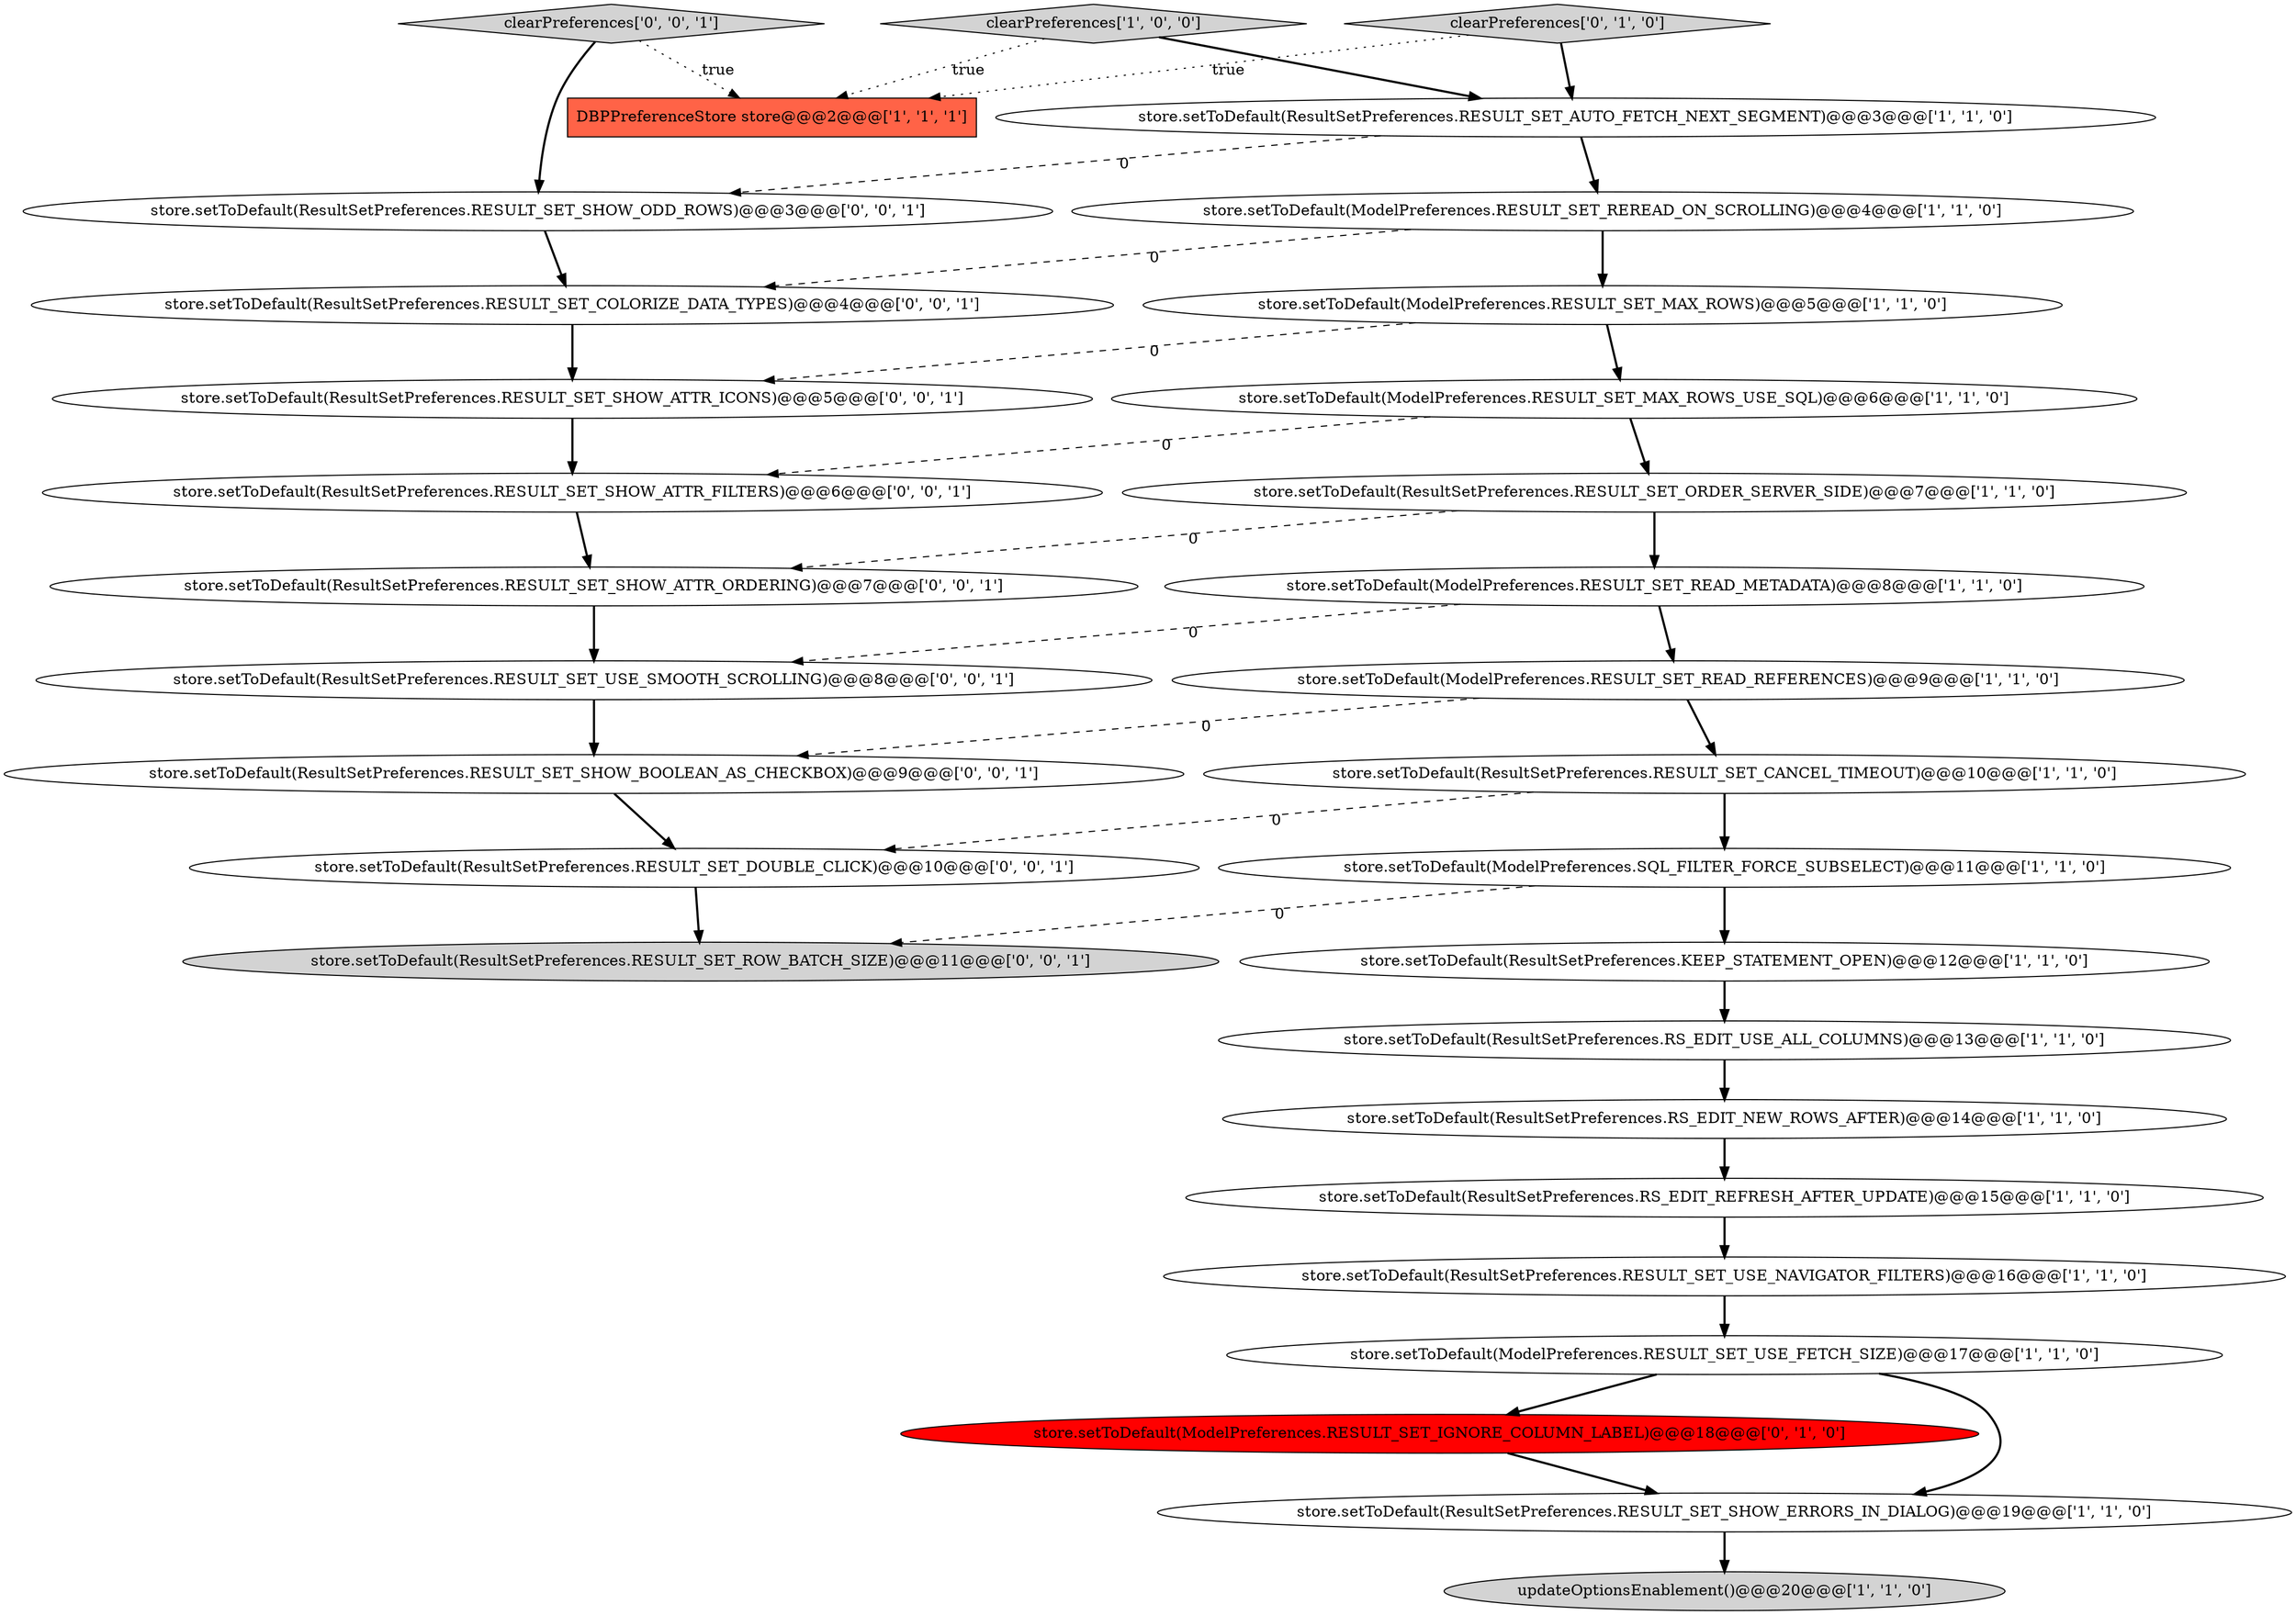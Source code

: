 digraph {
24 [style = filled, label = "store.setToDefault(ResultSetPreferences.RESULT_SET_DOUBLE_CLICK)@@@10@@@['0', '0', '1']", fillcolor = white, shape = ellipse image = "AAA0AAABBB3BBB"];
7 [style = filled, label = "store.setToDefault(ResultSetPreferences.RESULT_SET_CANCEL_TIMEOUT)@@@10@@@['1', '1', '0']", fillcolor = white, shape = ellipse image = "AAA0AAABBB1BBB"];
3 [style = filled, label = "store.setToDefault(ResultSetPreferences.RS_EDIT_USE_ALL_COLUMNS)@@@13@@@['1', '1', '0']", fillcolor = white, shape = ellipse image = "AAA0AAABBB1BBB"];
22 [style = filled, label = "store.setToDefault(ResultSetPreferences.RESULT_SET_SHOW_ODD_ROWS)@@@3@@@['0', '0', '1']", fillcolor = white, shape = ellipse image = "AAA0AAABBB3BBB"];
29 [style = filled, label = "store.setToDefault(ResultSetPreferences.RESULT_SET_USE_SMOOTH_SCROLLING)@@@8@@@['0', '0', '1']", fillcolor = white, shape = ellipse image = "AAA0AAABBB3BBB"];
8 [style = filled, label = "store.setToDefault(ResultSetPreferences.RESULT_SET_AUTO_FETCH_NEXT_SEGMENT)@@@3@@@['1', '1', '0']", fillcolor = white, shape = ellipse image = "AAA0AAABBB1BBB"];
30 [style = filled, label = "clearPreferences['0', '0', '1']", fillcolor = lightgray, shape = diamond image = "AAA0AAABBB3BBB"];
13 [style = filled, label = "clearPreferences['1', '0', '0']", fillcolor = lightgray, shape = diamond image = "AAA0AAABBB1BBB"];
28 [style = filled, label = "store.setToDefault(ResultSetPreferences.RESULT_SET_COLORIZE_DATA_TYPES)@@@4@@@['0', '0', '1']", fillcolor = white, shape = ellipse image = "AAA0AAABBB3BBB"];
19 [style = filled, label = "store.setToDefault(ModelPreferences.RESULT_SET_IGNORE_COLUMN_LABEL)@@@18@@@['0', '1', '0']", fillcolor = red, shape = ellipse image = "AAA1AAABBB2BBB"];
5 [style = filled, label = "store.setToDefault(ModelPreferences.RESULT_SET_USE_FETCH_SIZE)@@@17@@@['1', '1', '0']", fillcolor = white, shape = ellipse image = "AAA0AAABBB1BBB"];
25 [style = filled, label = "store.setToDefault(ResultSetPreferences.RESULT_SET_SHOW_ATTR_FILTERS)@@@6@@@['0', '0', '1']", fillcolor = white, shape = ellipse image = "AAA0AAABBB3BBB"];
1 [style = filled, label = "store.setToDefault(ModelPreferences.RESULT_SET_READ_METADATA)@@@8@@@['1', '1', '0']", fillcolor = white, shape = ellipse image = "AAA0AAABBB1BBB"];
26 [style = filled, label = "store.setToDefault(ResultSetPreferences.RESULT_SET_ROW_BATCH_SIZE)@@@11@@@['0', '0', '1']", fillcolor = lightgray, shape = ellipse image = "AAA0AAABBB3BBB"];
4 [style = filled, label = "store.setToDefault(ResultSetPreferences.RS_EDIT_NEW_ROWS_AFTER)@@@14@@@['1', '1', '0']", fillcolor = white, shape = ellipse image = "AAA0AAABBB1BBB"];
27 [style = filled, label = "store.setToDefault(ResultSetPreferences.RESULT_SET_SHOW_ATTR_ICONS)@@@5@@@['0', '0', '1']", fillcolor = white, shape = ellipse image = "AAA0AAABBB3BBB"];
6 [style = filled, label = "updateOptionsEnablement()@@@20@@@['1', '1', '0']", fillcolor = lightgray, shape = ellipse image = "AAA0AAABBB1BBB"];
12 [style = filled, label = "store.setToDefault(ResultSetPreferences.KEEP_STATEMENT_OPEN)@@@12@@@['1', '1', '0']", fillcolor = white, shape = ellipse image = "AAA0AAABBB1BBB"];
9 [style = filled, label = "DBPPreferenceStore store@@@2@@@['1', '1', '1']", fillcolor = tomato, shape = box image = "AAA0AAABBB1BBB"];
0 [style = filled, label = "store.setToDefault(ResultSetPreferences.RESULT_SET_SHOW_ERRORS_IN_DIALOG)@@@19@@@['1', '1', '0']", fillcolor = white, shape = ellipse image = "AAA0AAABBB1BBB"];
11 [style = filled, label = "store.setToDefault(ModelPreferences.SQL_FILTER_FORCE_SUBSELECT)@@@11@@@['1', '1', '0']", fillcolor = white, shape = ellipse image = "AAA0AAABBB1BBB"];
16 [style = filled, label = "store.setToDefault(ModelPreferences.RESULT_SET_READ_REFERENCES)@@@9@@@['1', '1', '0']", fillcolor = white, shape = ellipse image = "AAA0AAABBB1BBB"];
23 [style = filled, label = "store.setToDefault(ResultSetPreferences.RESULT_SET_SHOW_BOOLEAN_AS_CHECKBOX)@@@9@@@['0', '0', '1']", fillcolor = white, shape = ellipse image = "AAA0AAABBB3BBB"];
15 [style = filled, label = "store.setToDefault(ResultSetPreferences.RESULT_SET_ORDER_SERVER_SIDE)@@@7@@@['1', '1', '0']", fillcolor = white, shape = ellipse image = "AAA0AAABBB1BBB"];
2 [style = filled, label = "store.setToDefault(ModelPreferences.RESULT_SET_MAX_ROWS_USE_SQL)@@@6@@@['1', '1', '0']", fillcolor = white, shape = ellipse image = "AAA0AAABBB1BBB"];
18 [style = filled, label = "store.setToDefault(ResultSetPreferences.RESULT_SET_USE_NAVIGATOR_FILTERS)@@@16@@@['1', '1', '0']", fillcolor = white, shape = ellipse image = "AAA0AAABBB1BBB"];
17 [style = filled, label = "store.setToDefault(ResultSetPreferences.RS_EDIT_REFRESH_AFTER_UPDATE)@@@15@@@['1', '1', '0']", fillcolor = white, shape = ellipse image = "AAA0AAABBB1BBB"];
10 [style = filled, label = "store.setToDefault(ModelPreferences.RESULT_SET_REREAD_ON_SCROLLING)@@@4@@@['1', '1', '0']", fillcolor = white, shape = ellipse image = "AAA0AAABBB1BBB"];
14 [style = filled, label = "store.setToDefault(ModelPreferences.RESULT_SET_MAX_ROWS)@@@5@@@['1', '1', '0']", fillcolor = white, shape = ellipse image = "AAA0AAABBB1BBB"];
21 [style = filled, label = "store.setToDefault(ResultSetPreferences.RESULT_SET_SHOW_ATTR_ORDERING)@@@7@@@['0', '0', '1']", fillcolor = white, shape = ellipse image = "AAA0AAABBB3BBB"];
20 [style = filled, label = "clearPreferences['0', '1', '0']", fillcolor = lightgray, shape = diamond image = "AAA0AAABBB2BBB"];
8->10 [style = bold, label=""];
7->11 [style = bold, label=""];
30->22 [style = bold, label=""];
4->17 [style = bold, label=""];
20->9 [style = dotted, label="true"];
10->14 [style = bold, label=""];
0->6 [style = bold, label=""];
11->26 [style = dashed, label="0"];
16->7 [style = bold, label=""];
1->29 [style = dashed, label="0"];
10->28 [style = dashed, label="0"];
15->21 [style = dashed, label="0"];
11->12 [style = bold, label=""];
22->28 [style = bold, label=""];
16->23 [style = dashed, label="0"];
29->23 [style = bold, label=""];
14->27 [style = dashed, label="0"];
3->4 [style = bold, label=""];
19->0 [style = bold, label=""];
5->19 [style = bold, label=""];
8->22 [style = dashed, label="0"];
24->26 [style = bold, label=""];
20->8 [style = bold, label=""];
23->24 [style = bold, label=""];
21->29 [style = bold, label=""];
5->0 [style = bold, label=""];
7->24 [style = dashed, label="0"];
1->16 [style = bold, label=""];
18->5 [style = bold, label=""];
2->15 [style = bold, label=""];
2->25 [style = dashed, label="0"];
30->9 [style = dotted, label="true"];
14->2 [style = bold, label=""];
12->3 [style = bold, label=""];
28->27 [style = bold, label=""];
13->8 [style = bold, label=""];
27->25 [style = bold, label=""];
17->18 [style = bold, label=""];
25->21 [style = bold, label=""];
15->1 [style = bold, label=""];
13->9 [style = dotted, label="true"];
}

